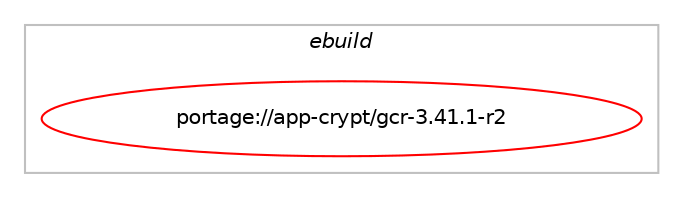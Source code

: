 digraph prolog {

# *************
# Graph options
# *************

newrank=true;
concentrate=true;
compound=true;
graph [rankdir=LR,fontname=Helvetica,fontsize=10,ranksep=1.5];#, ranksep=2.5, nodesep=0.2];
edge  [arrowhead=vee];
node  [fontname=Helvetica,fontsize=10];

# **********
# The ebuild
# **********

subgraph cluster_leftcol {
color=gray;
label=<<i>ebuild</i>>;
id [label="portage://app-crypt/gcr-3.41.1-r2", color=red, width=4, href="../app-crypt/gcr-3.41.1-r2.svg"];
}

# ****************
# The dependencies
# ****************

subgraph cluster_midcol {
color=gray;
label=<<i>dependencies</i>>;
subgraph cluster_compile {
fillcolor="#eeeeee";
style=filled;
label=<<i>compile</i>>;
# *** BEGIN UNKNOWN DEPENDENCY TYPE (TODO) ***
# id -> equal(use_conditional_group(positive,gtk,portage://app-crypt/gcr-3.41.1-r2,[package_dependency(portage://app-crypt/gcr-3.41.1-r2,install,no,x11-libs,gtk+,greaterequal,[3.22,,,3.22],[slot(3)],[use(optenable(introspection),none)])]))
# *** END UNKNOWN DEPENDENCY TYPE (TODO) ***

# *** BEGIN UNKNOWN DEPENDENCY TYPE (TODO) ***
# id -> equal(use_conditional_group(positive,introspection,portage://app-crypt/gcr-3.41.1-r2,[package_dependency(portage://app-crypt/gcr-3.41.1-r2,install,no,dev-libs,gobject-introspection,greaterequal,[1.58,,,1.58],any_same_slot,[])]))
# *** END UNKNOWN DEPENDENCY TYPE (TODO) ***

# *** BEGIN UNKNOWN DEPENDENCY TYPE (TODO) ***
# id -> equal(use_conditional_group(positive,systemd,portage://app-crypt/gcr-3.41.1-r2,[package_dependency(portage://app-crypt/gcr-3.41.1-r2,install,no,sys-apps,systemd,none,[,,],any_same_slot,[])]))
# *** END UNKNOWN DEPENDENCY TYPE (TODO) ***

# *** BEGIN UNKNOWN DEPENDENCY TYPE (TODO) ***
# id -> equal(package_dependency(portage://app-crypt/gcr-3.41.1-r2,install,no,app-crypt,libsecret,greaterequal,[0.20,,,0.20],[],[]))
# *** END UNKNOWN DEPENDENCY TYPE (TODO) ***

# *** BEGIN UNKNOWN DEPENDENCY TYPE (TODO) ***
# id -> equal(package_dependency(portage://app-crypt/gcr-3.41.1-r2,install,no,app-crypt,p11-kit,greaterequal,[0.19.0,,,0.19.0],[],[]))
# *** END UNKNOWN DEPENDENCY TYPE (TODO) ***

# *** BEGIN UNKNOWN DEPENDENCY TYPE (TODO) ***
# id -> equal(package_dependency(portage://app-crypt/gcr-3.41.1-r2,install,no,dev-libs,glib,greaterequal,[2.44.0,,,2.44.0],[slot(2)],[]))
# *** END UNKNOWN DEPENDENCY TYPE (TODO) ***

# *** BEGIN UNKNOWN DEPENDENCY TYPE (TODO) ***
# id -> equal(package_dependency(portage://app-crypt/gcr-3.41.1-r2,install,no,dev-libs,libgcrypt,greaterequal,[1.2.2,,,1.2.2],[slot(0),equal],[]))
# *** END UNKNOWN DEPENDENCY TYPE (TODO) ***

# *** BEGIN UNKNOWN DEPENDENCY TYPE (TODO) ***
# id -> equal(package_dependency(portage://app-crypt/gcr-3.41.1-r2,install,no,sys-apps,dbus,greaterequal,[1,,,1],[],[]))
# *** END UNKNOWN DEPENDENCY TYPE (TODO) ***

}
subgraph cluster_compileandrun {
fillcolor="#eeeeee";
style=filled;
label=<<i>compile and run</i>>;
}
subgraph cluster_run {
fillcolor="#eeeeee";
style=filled;
label=<<i>run</i>>;
# *** BEGIN UNKNOWN DEPENDENCY TYPE (TODO) ***
# id -> equal(use_conditional_group(positive,gtk,portage://app-crypt/gcr-3.41.1-r2,[package_dependency(portage://app-crypt/gcr-3.41.1-r2,run,no,x11-libs,gtk+,greaterequal,[3.22,,,3.22],[slot(3)],[use(optenable(introspection),none)])]))
# *** END UNKNOWN DEPENDENCY TYPE (TODO) ***

# *** BEGIN UNKNOWN DEPENDENCY TYPE (TODO) ***
# id -> equal(use_conditional_group(positive,introspection,portage://app-crypt/gcr-3.41.1-r2,[package_dependency(portage://app-crypt/gcr-3.41.1-r2,run,no,dev-libs,gobject-introspection,greaterequal,[1.58,,,1.58],any_same_slot,[])]))
# *** END UNKNOWN DEPENDENCY TYPE (TODO) ***

# *** BEGIN UNKNOWN DEPENDENCY TYPE (TODO) ***
# id -> equal(use_conditional_group(positive,systemd,portage://app-crypt/gcr-3.41.1-r2,[package_dependency(portage://app-crypt/gcr-3.41.1-r2,run,no,sys-apps,systemd,none,[,,],any_same_slot,[])]))
# *** END UNKNOWN DEPENDENCY TYPE (TODO) ***

# *** BEGIN UNKNOWN DEPENDENCY TYPE (TODO) ***
# id -> equal(package_dependency(portage://app-crypt/gcr-3.41.1-r2,run,no,app-crypt,libsecret,greaterequal,[0.20,,,0.20],[],[]))
# *** END UNKNOWN DEPENDENCY TYPE (TODO) ***

# *** BEGIN UNKNOWN DEPENDENCY TYPE (TODO) ***
# id -> equal(package_dependency(portage://app-crypt/gcr-3.41.1-r2,run,no,app-crypt,p11-kit,greaterequal,[0.19.0,,,0.19.0],[],[]))
# *** END UNKNOWN DEPENDENCY TYPE (TODO) ***

# *** BEGIN UNKNOWN DEPENDENCY TYPE (TODO) ***
# id -> equal(package_dependency(portage://app-crypt/gcr-3.41.1-r2,run,no,dev-libs,glib,greaterequal,[2.44.0,,,2.44.0],[slot(2)],[]))
# *** END UNKNOWN DEPENDENCY TYPE (TODO) ***

# *** BEGIN UNKNOWN DEPENDENCY TYPE (TODO) ***
# id -> equal(package_dependency(portage://app-crypt/gcr-3.41.1-r2,run,no,dev-libs,libgcrypt,greaterequal,[1.2.2,,,1.2.2],[slot(0),equal],[]))
# *** END UNKNOWN DEPENDENCY TYPE (TODO) ***

# *** BEGIN UNKNOWN DEPENDENCY TYPE (TODO) ***
# id -> equal(package_dependency(portage://app-crypt/gcr-3.41.1-r2,run,no,sys-apps,dbus,greaterequal,[1,,,1],[],[]))
# *** END UNKNOWN DEPENDENCY TYPE (TODO) ***

}
}

# **************
# The candidates
# **************

subgraph cluster_choices {
rank=same;
color=gray;
label=<<i>candidates</i>>;

}

}
